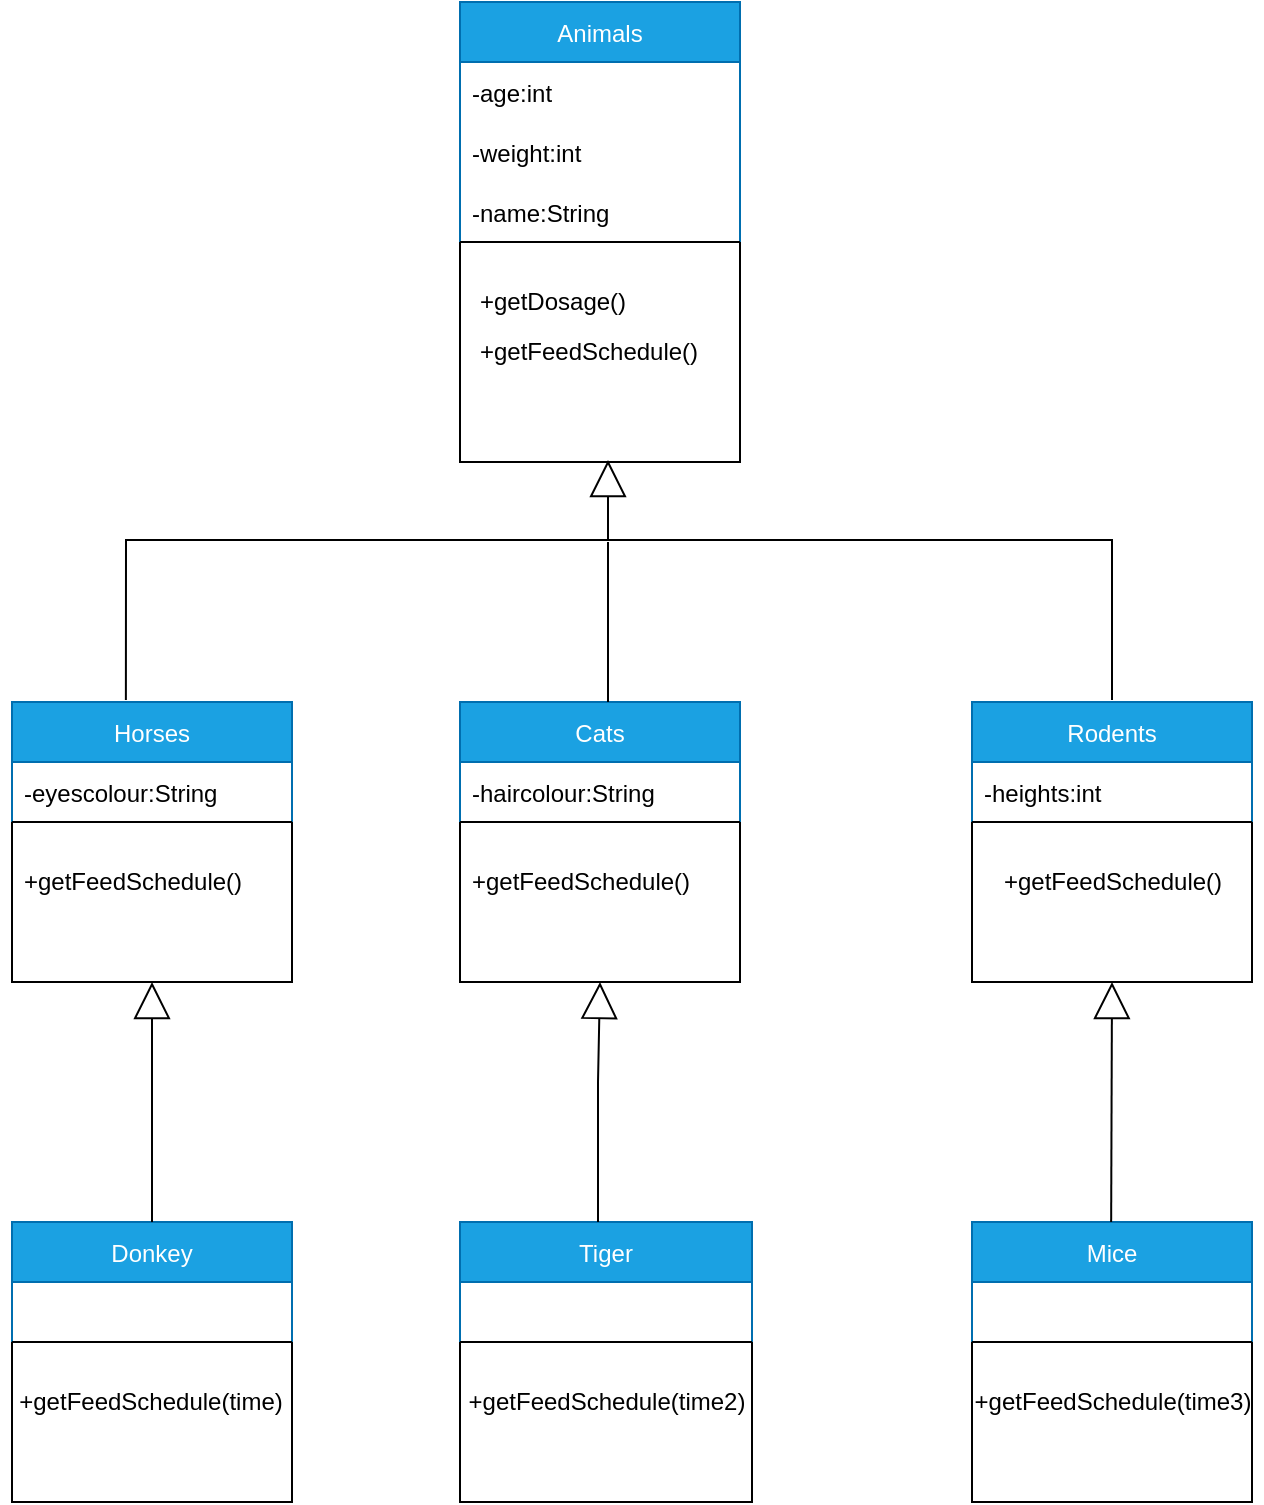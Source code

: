 <mxfile version="16.3.0" type="device"><diagram id="RM9kDvlfvuY92Qhj-JIE" name="Page-1"><mxGraphModel dx="1185" dy="655" grid="1" gridSize="10" guides="1" tooltips="1" connect="1" arrows="1" fold="1" page="1" pageScale="1" pageWidth="827" pageHeight="1169" math="0" shadow="0"><root><mxCell id="0"/><mxCell id="1" parent="0"/><mxCell id="wMDsxMH7xMnHcchaPzgO-1" value="Animals" style="swimlane;fontStyle=0;childLayout=stackLayout;horizontal=1;startSize=30;horizontalStack=0;resizeParent=1;resizeParentMax=0;resizeLast=0;collapsible=1;marginBottom=0;fillColor=#1ba1e2;strokeColor=#006EAF;fontColor=#ffffff;" vertex="1" parent="1"><mxGeometry x="344" y="10" width="140" height="230" as="geometry"/></mxCell><mxCell id="wMDsxMH7xMnHcchaPzgO-2" value="-age:int" style="text;strokeColor=none;fillColor=none;align=left;verticalAlign=middle;spacingLeft=4;spacingRight=4;overflow=hidden;points=[[0,0.5],[1,0.5]];portConstraint=eastwest;rotatable=0;" vertex="1" parent="wMDsxMH7xMnHcchaPzgO-1"><mxGeometry y="30" width="140" height="30" as="geometry"/></mxCell><mxCell id="wMDsxMH7xMnHcchaPzgO-3" value="-weight:int" style="text;strokeColor=none;fillColor=none;align=left;verticalAlign=middle;spacingLeft=4;spacingRight=4;overflow=hidden;points=[[0,0.5],[1,0.5]];portConstraint=eastwest;rotatable=0;" vertex="1" parent="wMDsxMH7xMnHcchaPzgO-1"><mxGeometry y="60" width="140" height="30" as="geometry"/></mxCell><mxCell id="wMDsxMH7xMnHcchaPzgO-4" value="-name:String" style="text;strokeColor=none;fillColor=none;align=left;verticalAlign=middle;spacingLeft=4;spacingRight=4;overflow=hidden;points=[[0,0.5],[1,0.5]];portConstraint=eastwest;rotatable=0;" vertex="1" parent="wMDsxMH7xMnHcchaPzgO-1"><mxGeometry y="90" width="140" height="30" as="geometry"/></mxCell><mxCell id="wMDsxMH7xMnHcchaPzgO-10" value="" style="swimlane;startSize=0;" vertex="1" parent="wMDsxMH7xMnHcchaPzgO-1"><mxGeometry y="120" width="140" height="110" as="geometry"/></mxCell><mxCell id="wMDsxMH7xMnHcchaPzgO-13" value="+getDosage()" style="text;html=1;align=center;verticalAlign=middle;resizable=0;points=[];autosize=1;strokeColor=none;fillColor=none;" vertex="1" parent="wMDsxMH7xMnHcchaPzgO-10"><mxGeometry x="1" y="20" width="90" height="20" as="geometry"/></mxCell><mxCell id="wMDsxMH7xMnHcchaPzgO-14" value="+getFeedSchedule()" style="text;html=1;align=center;verticalAlign=middle;resizable=0;points=[];autosize=1;strokeColor=none;fillColor=none;" vertex="1" parent="wMDsxMH7xMnHcchaPzgO-10"><mxGeometry x="4" y="45" width="120" height="20" as="geometry"/></mxCell><mxCell id="wMDsxMH7xMnHcchaPzgO-16" value="Horses" style="swimlane;fontStyle=0;childLayout=stackLayout;horizontal=1;startSize=30;horizontalStack=0;resizeParent=1;resizeParentMax=0;resizeLast=0;collapsible=1;marginBottom=0;fillColor=#1ba1e2;fontColor=#ffffff;strokeColor=#006EAF;" vertex="1" parent="1"><mxGeometry x="120" y="360" width="140" height="60" as="geometry"/></mxCell><mxCell id="wMDsxMH7xMnHcchaPzgO-17" value="-eyescolour:String" style="text;strokeColor=none;fillColor=none;align=left;verticalAlign=middle;spacingLeft=4;spacingRight=4;overflow=hidden;points=[[0,0.5],[1,0.5]];portConstraint=eastwest;rotatable=0;" vertex="1" parent="wMDsxMH7xMnHcchaPzgO-16"><mxGeometry y="30" width="140" height="30" as="geometry"/></mxCell><mxCell id="wMDsxMH7xMnHcchaPzgO-20" value="Cats" style="swimlane;fontStyle=0;childLayout=stackLayout;horizontal=1;startSize=30;horizontalStack=0;resizeParent=1;resizeParentMax=0;resizeLast=0;collapsible=1;marginBottom=0;fillColor=#1ba1e2;fontColor=#ffffff;strokeColor=#006EAF;" vertex="1" parent="1"><mxGeometry x="344" y="360" width="140" height="60" as="geometry"/></mxCell><mxCell id="wMDsxMH7xMnHcchaPzgO-21" value="-haircolour:String" style="text;strokeColor=none;fillColor=none;align=left;verticalAlign=middle;spacingLeft=4;spacingRight=4;overflow=hidden;points=[[0,0.5],[1,0.5]];portConstraint=eastwest;rotatable=0;" vertex="1" parent="wMDsxMH7xMnHcchaPzgO-20"><mxGeometry y="30" width="140" height="30" as="geometry"/></mxCell><mxCell id="wMDsxMH7xMnHcchaPzgO-24" value="Rodents" style="swimlane;fontStyle=0;childLayout=stackLayout;horizontal=1;startSize=30;horizontalStack=0;resizeParent=1;resizeParentMax=0;resizeLast=0;collapsible=1;marginBottom=0;fillColor=#1ba1e2;fontColor=#ffffff;strokeColor=#006EAF;" vertex="1" parent="1"><mxGeometry x="600" y="360" width="140" height="60" as="geometry"/></mxCell><mxCell id="wMDsxMH7xMnHcchaPzgO-25" value="-heights:int" style="text;strokeColor=none;fillColor=none;align=left;verticalAlign=middle;spacingLeft=4;spacingRight=4;overflow=hidden;points=[[0,0.5],[1,0.5]];portConstraint=eastwest;rotatable=0;" vertex="1" parent="wMDsxMH7xMnHcchaPzgO-24"><mxGeometry y="30" width="140" height="30" as="geometry"/></mxCell><mxCell id="wMDsxMH7xMnHcchaPzgO-28" value="" style="endArrow=block;endSize=16;endFill=0;html=1;rounded=0;exitX=0.421;exitY=0;exitDx=0;exitDy=0;exitPerimeter=0;" edge="1" parent="1"><mxGeometry x="0.069" y="-31" width="160" relative="1" as="geometry"><mxPoint x="176.94" y="359" as="sourcePoint"/><mxPoint x="418" y="239" as="targetPoint"/><Array as="points"><mxPoint x="177" y="279"/><mxPoint x="418" y="279"/></Array><mxPoint as="offset"/></mxGeometry></mxCell><mxCell id="wMDsxMH7xMnHcchaPzgO-30" value="" style="endArrow=none;html=1;rounded=0;" edge="1" parent="1"><mxGeometry width="50" height="50" relative="1" as="geometry"><mxPoint x="418" y="360" as="sourcePoint"/><mxPoint x="418" y="280" as="targetPoint"/></mxGeometry></mxCell><mxCell id="wMDsxMH7xMnHcchaPzgO-31" value="" style="endArrow=none;html=1;rounded=0;exitX=0.5;exitY=0;exitDx=0;exitDy=0;" edge="1" parent="1"><mxGeometry width="50" height="50" relative="1" as="geometry"><mxPoint x="670" y="359" as="sourcePoint"/><mxPoint x="410" y="279" as="targetPoint"/><Array as="points"><mxPoint x="670" y="279"/></Array></mxGeometry></mxCell><mxCell id="wMDsxMH7xMnHcchaPzgO-32" value="Donkey" style="swimlane;fontStyle=0;childLayout=stackLayout;horizontal=1;startSize=30;horizontalStack=0;resizeParent=1;resizeParentMax=0;resizeLast=0;collapsible=1;marginBottom=0;fillColor=#1ba1e2;fontColor=#ffffff;strokeColor=#006EAF;" vertex="1" parent="1"><mxGeometry x="120" y="620" width="140" height="60" as="geometry"/></mxCell><mxCell id="wMDsxMH7xMnHcchaPzgO-36" value="Tiger" style="swimlane;fontStyle=0;childLayout=stackLayout;horizontal=1;startSize=30;horizontalStack=0;resizeParent=1;resizeParentMax=0;resizeLast=0;collapsible=1;marginBottom=0;fillColor=#1ba1e2;fontColor=#ffffff;strokeColor=#006EAF;" vertex="1" parent="1"><mxGeometry x="344" y="620" width="146" height="60" as="geometry"/></mxCell><mxCell id="wMDsxMH7xMnHcchaPzgO-40" value="Mice" style="swimlane;fontStyle=0;childLayout=stackLayout;horizontal=1;startSize=30;horizontalStack=0;resizeParent=1;resizeParentMax=0;resizeLast=0;collapsible=1;marginBottom=0;fillColor=#1ba1e2;fontColor=#ffffff;strokeColor=#006EAF;" vertex="1" parent="1"><mxGeometry x="600" y="620" width="140" height="60" as="geometry"/></mxCell><mxCell id="wMDsxMH7xMnHcchaPzgO-44" value="" style="endArrow=block;endSize=16;endFill=0;html=1;rounded=0;exitX=0.5;exitY=0;exitDx=0;exitDy=0;entryX=0.5;entryY=1;entryDx=0;entryDy=0;" edge="1" parent="1" source="wMDsxMH7xMnHcchaPzgO-32" target="wMDsxMH7xMnHcchaPzgO-49"><mxGeometry x="0.143" y="-40" width="160" relative="1" as="geometry"><mxPoint x="210" y="450" as="sourcePoint"/><mxPoint x="190" y="450" as="targetPoint"/><mxPoint as="offset"/></mxGeometry></mxCell><mxCell id="wMDsxMH7xMnHcchaPzgO-45" value="" style="endArrow=block;endSize=16;endFill=0;html=1;rounded=0;exitX=0.5;exitY=0;exitDx=0;exitDy=0;entryX=0.5;entryY=1;entryDx=0;entryDy=0;" edge="1" parent="1" target="wMDsxMH7xMnHcchaPzgO-50"><mxGeometry x="0.143" y="-57" width="160" relative="1" as="geometry"><mxPoint x="413" y="620" as="sourcePoint"/><mxPoint x="413" y="480" as="targetPoint"/><Array as="points"><mxPoint x="413" y="550"/></Array><mxPoint as="offset"/></mxGeometry></mxCell><mxCell id="wMDsxMH7xMnHcchaPzgO-46" value="" style="endArrow=block;endSize=16;endFill=0;html=1;rounded=0;exitX=0.5;exitY=0;exitDx=0;exitDy=0;entryX=0.5;entryY=1;entryDx=0;entryDy=0;" edge="1" parent="1" target="wMDsxMH7xMnHcchaPzgO-51"><mxGeometry y="40" width="160" relative="1" as="geometry"><mxPoint x="669.58" y="620" as="sourcePoint"/><mxPoint x="669.58" y="480" as="targetPoint"/><mxPoint as="offset"/></mxGeometry></mxCell><mxCell id="wMDsxMH7xMnHcchaPzgO-49" value="" style="swimlane;startSize=0;" vertex="1" parent="1"><mxGeometry x="120" y="420" width="140" height="80" as="geometry"/></mxCell><mxCell id="wMDsxMH7xMnHcchaPzgO-52" value="+getFeedSchedule()" style="text;html=1;align=center;verticalAlign=middle;resizable=0;points=[];autosize=1;strokeColor=none;fillColor=none;" vertex="1" parent="wMDsxMH7xMnHcchaPzgO-49"><mxGeometry y="20" width="120" height="20" as="geometry"/></mxCell><mxCell id="wMDsxMH7xMnHcchaPzgO-50" value="" style="swimlane;startSize=0;" vertex="1" parent="1"><mxGeometry x="344" y="420" width="140" height="80" as="geometry"/></mxCell><mxCell id="wMDsxMH7xMnHcchaPzgO-53" value="+getFeedSchedule()" style="text;html=1;align=center;verticalAlign=middle;resizable=0;points=[];autosize=1;strokeColor=none;fillColor=none;" vertex="1" parent="wMDsxMH7xMnHcchaPzgO-50"><mxGeometry y="20" width="120" height="20" as="geometry"/></mxCell><mxCell id="wMDsxMH7xMnHcchaPzgO-51" value="" style="swimlane;startSize=0;" vertex="1" parent="1"><mxGeometry x="600" y="420" width="140" height="80" as="geometry"/></mxCell><mxCell id="wMDsxMH7xMnHcchaPzgO-54" value="+getFeedSchedule()" style="text;html=1;align=center;verticalAlign=middle;resizable=0;points=[];autosize=1;strokeColor=none;fillColor=none;" vertex="1" parent="wMDsxMH7xMnHcchaPzgO-51"><mxGeometry x="10" y="20" width="120" height="20" as="geometry"/></mxCell><mxCell id="wMDsxMH7xMnHcchaPzgO-55" value="" style="swimlane;startSize=0;" vertex="1" parent="1"><mxGeometry x="120" y="680" width="140" height="80" as="geometry"/></mxCell><mxCell id="wMDsxMH7xMnHcchaPzgO-57" value="" style="swimlane;startSize=0;" vertex="1" parent="1"><mxGeometry x="344" y="680" width="146" height="80" as="geometry"/></mxCell><mxCell id="wMDsxMH7xMnHcchaPzgO-58" value="+getFeedSchedule(time2)" style="text;html=1;align=center;verticalAlign=middle;resizable=0;points=[];autosize=1;strokeColor=none;fillColor=none;" vertex="1" parent="wMDsxMH7xMnHcchaPzgO-57"><mxGeometry x="-2" y="20" width="150" height="20" as="geometry"/></mxCell><mxCell id="wMDsxMH7xMnHcchaPzgO-59" value="" style="swimlane;startSize=0;" vertex="1" parent="1"><mxGeometry x="600" y="680" width="140" height="80" as="geometry"/></mxCell><mxCell id="wMDsxMH7xMnHcchaPzgO-60" value="+getFeedSchedule(time3)" style="text;html=1;align=center;verticalAlign=middle;resizable=0;points=[];autosize=1;strokeColor=none;fillColor=none;" vertex="1" parent="wMDsxMH7xMnHcchaPzgO-59"><mxGeometry x="-5" y="20" width="150" height="20" as="geometry"/></mxCell><mxCell id="wMDsxMH7xMnHcchaPzgO-56" value="+getFeedSchedule(time)" style="text;html=1;align=center;verticalAlign=middle;resizable=0;points=[];autosize=1;strokeColor=none;fillColor=none;" vertex="1" parent="1"><mxGeometry x="114" y="700" width="150" height="20" as="geometry"/></mxCell></root></mxGraphModel></diagram></mxfile>